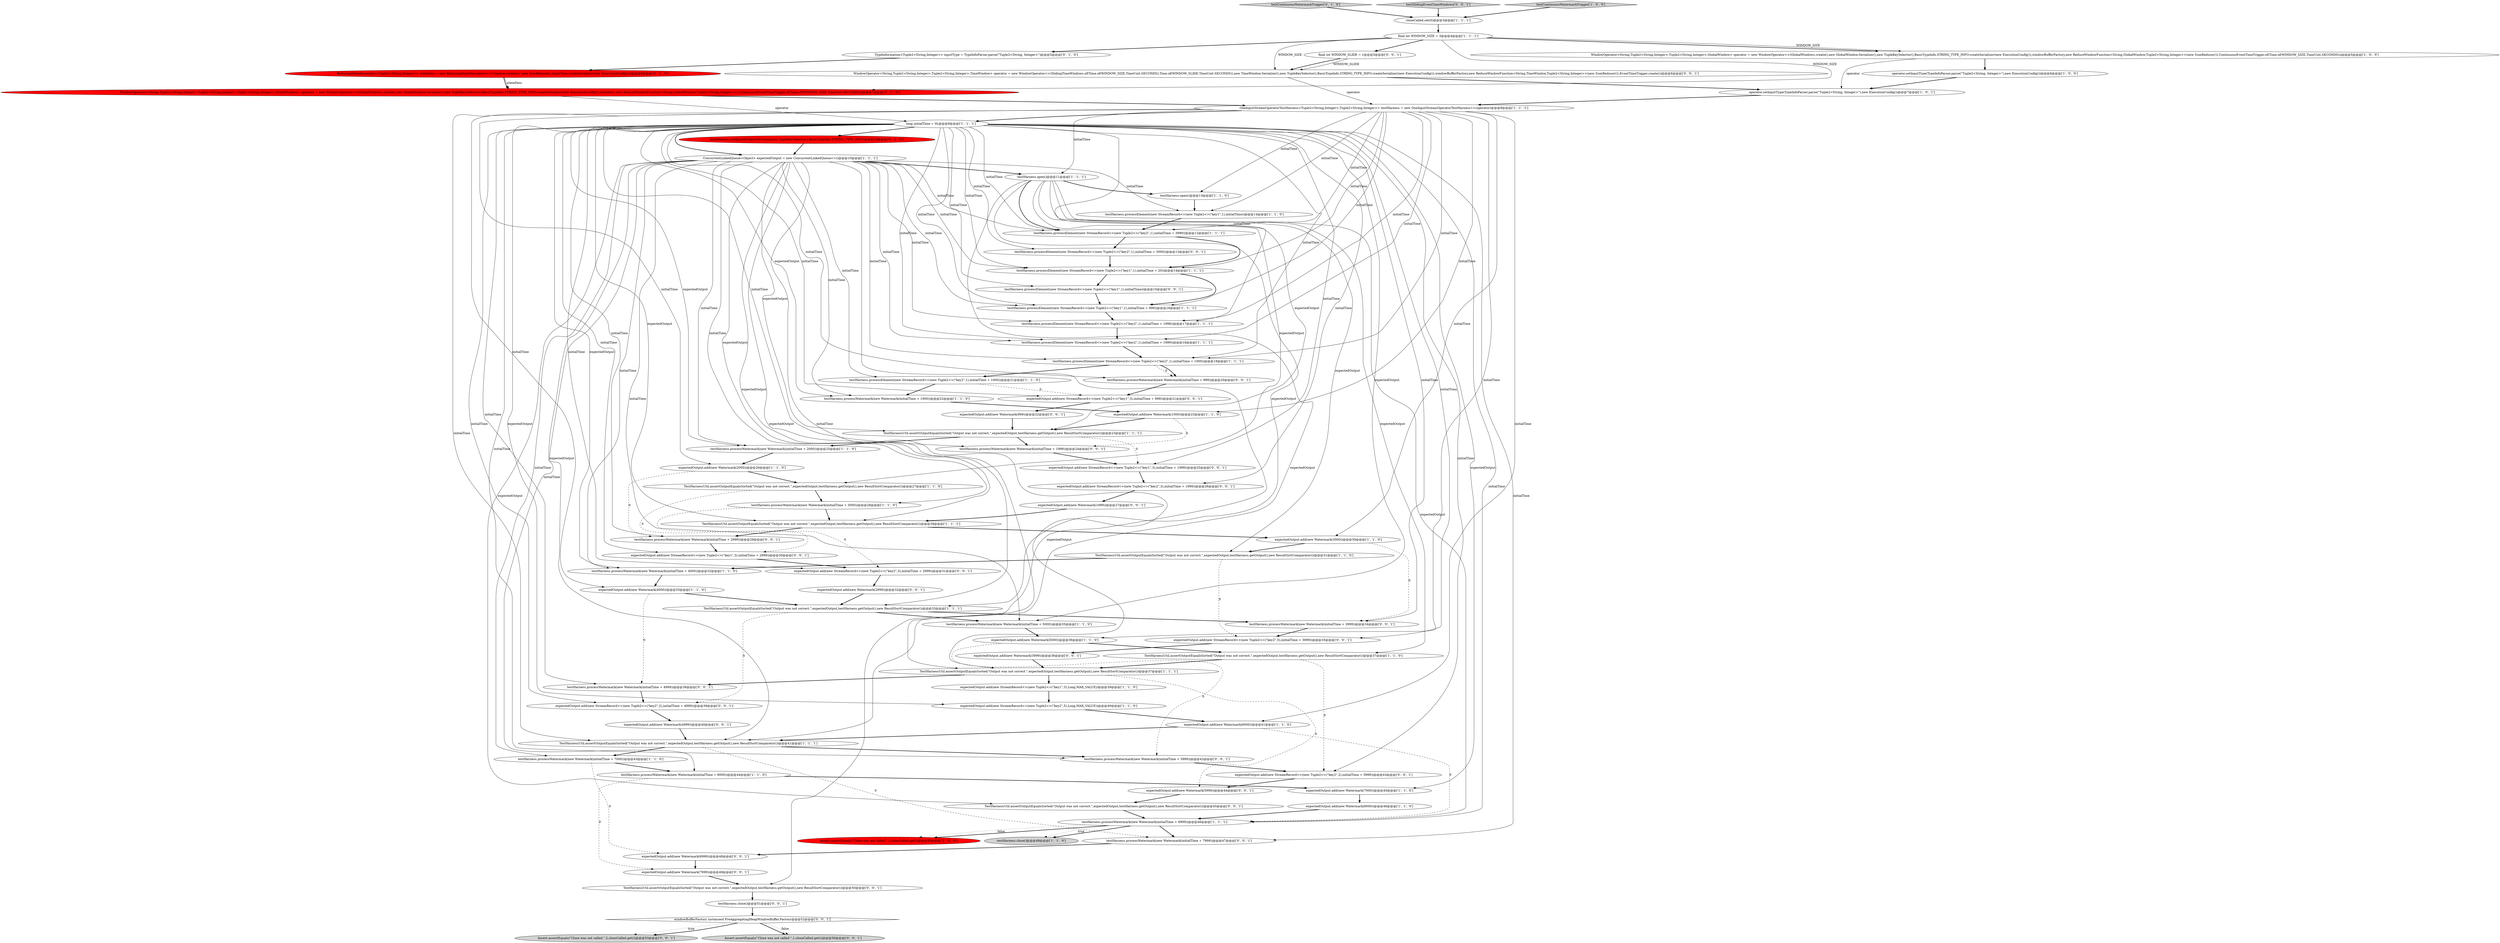 digraph {
77 [style = filled, label = "windowBufferFactory instanceof PreAggregatingHeapWindowBuffer.Factory@@@52@@@['0', '0', '1']", fillcolor = white, shape = diamond image = "AAA0AAABBB3BBB"];
7 [style = filled, label = "WindowOperator<String,Tuple2<String,Integer>,Tuple2<String,Integer>,GlobalWindow> operator = new WindowOperator<>(GlobalWindows.create(),new GlobalWindow.Serializer(),new TupleKeySelector(),BasicTypeInfo.STRING_TYPE_INFO.createSerializer(new ExecutionConfig()),windowBufferFactory,new ReduceWindowFunction<String,GlobalWindow,Tuple2<String,Integer>>(new SumReducer()),ContinuousEventTimeTrigger.of(Time.of(WINDOW_SIZE,TimeUnit.SECONDS)))@@@5@@@['1', '0', '0']", fillcolor = white, shape = ellipse image = "AAA0AAABBB1BBB"];
81 [style = filled, label = "expectedOutput.add(new Watermark(6999))@@@48@@@['0', '0', '1']", fillcolor = white, shape = ellipse image = "AAA0AAABBB3BBB"];
66 [style = filled, label = "Assert.assertEquals(\"Close was not called.\",2,closeCalled.get())@@@53@@@['0', '0', '1']", fillcolor = lightgray, shape = ellipse image = "AAA0AAABBB3BBB"];
75 [style = filled, label = "final int WINDOW_SLIDE = 1@@@5@@@['0', '0', '1']", fillcolor = white, shape = ellipse image = "AAA0AAABBB3BBB"];
2 [style = filled, label = "expectedOutput.add(new Watermark(1000))@@@23@@@['1', '1', '0']", fillcolor = white, shape = ellipse image = "AAA0AAABBB1BBB"];
16 [style = filled, label = "testHarness.open()@@@13@@@['1', '1', '0']", fillcolor = white, shape = ellipse image = "AAA0AAABBB1BBB"];
50 [style = filled, label = "testContinuousWatermarkTrigger['0', '1', '0']", fillcolor = lightgray, shape = diamond image = "AAA0AAABBB2BBB"];
43 [style = filled, label = "OneInputStreamOperatorTestHarness<Tuple2<String,Integer>,Tuple2<String,Integer>> testHarness = new OneInputStreamOperatorTestHarness<>(operator)@@@8@@@['1', '1', '1']", fillcolor = white, shape = ellipse image = "AAA0AAABBB1BBB"];
45 [style = filled, label = "ConcurrentLinkedQueue<Object> expectedOutput = new ConcurrentLinkedQueue<>()@@@10@@@['1', '1', '1']", fillcolor = white, shape = ellipse image = "AAA0AAABBB1BBB"];
46 [style = filled, label = "testHarness.close()@@@48@@@['1', '1', '0']", fillcolor = lightgray, shape = ellipse image = "AAA0AAABBB1BBB"];
9 [style = filled, label = "testHarness.processWatermark(new Watermark(initialTime + 5000))@@@35@@@['1', '1', '0']", fillcolor = white, shape = ellipse image = "AAA0AAABBB1BBB"];
27 [style = filled, label = "TestHarnessUtil.assertOutputEqualsSorted(\"Output was not correct.\",expectedOutput,testHarness.getOutput(),new ResultSortComparator())@@@28@@@['1', '1', '1']", fillcolor = white, shape = ellipse image = "AAA0AAABBB1BBB"];
6 [style = filled, label = "TestHarnessUtil.assertOutputEqualsSorted(\"Output was not correct.\",expectedOutput,testHarness.getOutput(),new ResultSortComparator())@@@37@@@['1', '1', '1']", fillcolor = white, shape = ellipse image = "AAA0AAABBB1BBB"];
30 [style = filled, label = "operator.setInputType(TypeInfoParser.parse(\"Tuple2<String, Integer>\"),new ExecutionConfig())@@@6@@@['1', '0', '0']", fillcolor = white, shape = ellipse image = "AAA0AAABBB1BBB"];
74 [style = filled, label = "Assert.assertEquals(\"Close was not called.\",1,closeCalled.get())@@@56@@@['0', '0', '1']", fillcolor = lightgray, shape = ellipse image = "AAA0AAABBB3BBB"];
57 [style = filled, label = "expectedOutput.add(new StreamRecord<>(new Tuple2<>(\"key1\",3),initialTime + 1999))@@@25@@@['0', '0', '1']", fillcolor = white, shape = ellipse image = "AAA0AAABBB3BBB"];
58 [style = filled, label = "testSlidingEventTimeWindows['0', '0', '1']", fillcolor = lightgray, shape = diamond image = "AAA0AAABBB3BBB"];
26 [style = filled, label = "testHarness.open()@@@11@@@['1', '1', '1']", fillcolor = white, shape = ellipse image = "AAA0AAABBB1BBB"];
0 [style = filled, label = "expectedOutput.add(new StreamRecord<>(new Tuple2<>(\"key2\",5),Long.MAX_VALUE))@@@40@@@['1', '1', '0']", fillcolor = white, shape = ellipse image = "AAA0AAABBB1BBB"];
36 [style = filled, label = "TestHarnessUtil.assertOutputEqualsSorted(\"Output was not correct.\",expectedOutput,testHarness.getOutput(),new ResultSortComparator())@@@31@@@['1', '1', '0']", fillcolor = white, shape = ellipse image = "AAA0AAABBB1BBB"];
44 [style = filled, label = "operator.setInputType(TypeInfoParser.parse(\"Tuple2<String, Integer>\"),new ExecutionConfig())@@@7@@@['1', '0', '1']", fillcolor = white, shape = ellipse image = "AAA0AAABBB1BBB"];
42 [style = filled, label = "expectedOutput.add(new StreamRecord<>(new Tuple2<>(\"key1\",3),Long.MAX_VALUE))@@@39@@@['1', '1', '0']", fillcolor = white, shape = ellipse image = "AAA0AAABBB1BBB"];
34 [style = filled, label = "expectedOutput.add(new Watermark(7000))@@@45@@@['1', '1', '0']", fillcolor = white, shape = ellipse image = "AAA0AAABBB1BBB"];
39 [style = filled, label = "testHarness.processElement(new StreamRecord<>(new Tuple2<>(\"key2\",1),initialTime + 1998))@@@17@@@['1', '1', '1']", fillcolor = white, shape = ellipse image = "AAA0AAABBB1BBB"];
79 [style = filled, label = "expectedOutput.add(new StreamRecord<>(new Tuple2<>(\"key1\",3),initialTime + 2999))@@@30@@@['0', '0', '1']", fillcolor = white, shape = ellipse image = "AAA0AAABBB3BBB"];
19 [style = filled, label = "TestHarnessUtil.assertOutputEqualsSorted(\"Output was not correct.\",expectedOutput,testHarness.getOutput(),new ResultSortComparator())@@@27@@@['1', '1', '0']", fillcolor = white, shape = ellipse image = "AAA0AAABBB1BBB"];
20 [style = filled, label = "Assert.assertEquals(\"Close was not called.\",1,closeCalled.get())@@@50@@@['1', '0', '0']", fillcolor = red, shape = ellipse image = "AAA1AAABBB1BBB"];
33 [style = filled, label = "long initialTime = 0L@@@9@@@['1', '1', '1']", fillcolor = white, shape = ellipse image = "AAA0AAABBB1BBB"];
73 [style = filled, label = "testHarness.processWatermark(new Watermark(initialTime + 5999))@@@42@@@['0', '0', '1']", fillcolor = white, shape = ellipse image = "AAA0AAABBB3BBB"];
11 [style = filled, label = "testHarness.processWatermark(new Watermark(initialTime + 4000))@@@32@@@['1', '1', '0']", fillcolor = white, shape = ellipse image = "AAA0AAABBB1BBB"];
21 [style = filled, label = "testHarness.processWatermark(new Watermark(initialTime + 7000))@@@43@@@['1', '1', '0']", fillcolor = white, shape = ellipse image = "AAA0AAABBB1BBB"];
80 [style = filled, label = "WindowOperator<String,Tuple2<String,Integer>,Tuple2<String,Integer>,TimeWindow> operator = new WindowOperator<>(SlidingTimeWindows.of(Time.of(WINDOW_SIZE,TimeUnit.SECONDS),Time.of(WINDOW_SLIDE,TimeUnit.SECONDS)),new TimeWindow.Serializer(),new TupleKeySelector(),BasicTypeInfo.STRING_TYPE_INFO.createSerializer(new ExecutionConfig()),windowBufferFactory,new ReduceWindowFunction<String,TimeWindow,Tuple2<String,Integer>>(new SumReducer()),EventTimeTrigger.create())@@@6@@@['0', '0', '1']", fillcolor = white, shape = ellipse image = "AAA0AAABBB3BBB"];
32 [style = filled, label = "expectedOutput.add(new Watermark(8000))@@@46@@@['1', '1', '0']", fillcolor = white, shape = ellipse image = "AAA0AAABBB1BBB"];
59 [style = filled, label = "testHarness.processElement(new StreamRecord<>(new Tuple2<>(\"key1\",1),initialTime))@@@15@@@['0', '0', '1']", fillcolor = white, shape = ellipse image = "AAA0AAABBB3BBB"];
69 [style = filled, label = "testHarness.processWatermark(new Watermark(initialTime + 1999))@@@24@@@['0', '0', '1']", fillcolor = white, shape = ellipse image = "AAA0AAABBB3BBB"];
71 [style = filled, label = "testHarness.close()@@@51@@@['0', '0', '1']", fillcolor = white, shape = ellipse image = "AAA0AAABBB3BBB"];
78 [style = filled, label = "expectedOutput.add(new Watermark(1999))@@@27@@@['0', '0', '1']", fillcolor = white, shape = ellipse image = "AAA0AAABBB3BBB"];
41 [style = filled, label = "testHarness.processElement(new StreamRecord<>(new Tuple2<>(\"key1\",1),initialTime + 20))@@@14@@@['1', '1', '1']", fillcolor = white, shape = ellipse image = "AAA0AAABBB1BBB"];
1 [style = filled, label = "testHarness.processWatermark(new Watermark(initialTime + 6999))@@@46@@@['1', '1', '1']", fillcolor = white, shape = ellipse image = "AAA0AAABBB1BBB"];
29 [style = filled, label = "testHarness.processWatermark(new Watermark(initialTime + 3000))@@@28@@@['1', '1', '0']", fillcolor = white, shape = ellipse image = "AAA0AAABBB1BBB"];
28 [style = filled, label = "expectedOutput.add(new Watermark(5000))@@@36@@@['1', '1', '0']", fillcolor = white, shape = ellipse image = "AAA0AAABBB1BBB"];
37 [style = filled, label = "expectedOutput.add(new Watermark(6000))@@@41@@@['1', '1', '0']", fillcolor = white, shape = ellipse image = "AAA0AAABBB1BBB"];
14 [style = filled, label = "testHarness.processWatermark(new Watermark(initialTime + 2000))@@@25@@@['1', '1', '0']", fillcolor = white, shape = ellipse image = "AAA0AAABBB1BBB"];
54 [style = filled, label = "expectedOutput.add(new StreamRecord<>(new Tuple2<>(\"key2\",2),initialTime + 4999))@@@39@@@['0', '0', '1']", fillcolor = white, shape = ellipse image = "AAA0AAABBB3BBB"];
76 [style = filled, label = "testHarness.processWatermark(new Watermark(initialTime + 2999))@@@29@@@['0', '0', '1']", fillcolor = white, shape = ellipse image = "AAA0AAABBB3BBB"];
22 [style = filled, label = "testHarness.processElement(new StreamRecord<>(new Tuple2<>(\"key2\",1),initialTime + 1000))@@@19@@@['1', '1', '1']", fillcolor = white, shape = ellipse image = "AAA0AAABBB1BBB"];
38 [style = filled, label = "final int WINDOW_SIZE = 3@@@4@@@['1', '1', '1']", fillcolor = white, shape = ellipse image = "AAA0AAABBB1BBB"];
23 [style = filled, label = "TestHarnessUtil.assertOutputEqualsSorted(\"Output was not correct.\",expectedOutput,testHarness.getOutput(),new ResultSortComparator())@@@41@@@['1', '1', '1']", fillcolor = white, shape = ellipse image = "AAA0AAABBB1BBB"];
60 [style = filled, label = "testHarness.processWatermark(new Watermark(initialTime + 999))@@@20@@@['0', '0', '1']", fillcolor = white, shape = ellipse image = "AAA0AAABBB3BBB"];
5 [style = filled, label = "testHarness.processElement(new StreamRecord<>(new Tuple2<>(\"key2\",1),initialTime + 1000))@@@21@@@['1', '1', '0']", fillcolor = white, shape = ellipse image = "AAA0AAABBB1BBB"];
61 [style = filled, label = "expectedOutput.add(new StreamRecord<>(new Tuple2<>(\"key2\",3),initialTime + 2999))@@@31@@@['0', '0', '1']", fillcolor = white, shape = ellipse image = "AAA0AAABBB3BBB"];
70 [style = filled, label = "testHarness.processElement(new StreamRecord<>(new Tuple2<>(\"key2\",1),initialTime + 3000))@@@13@@@['0', '0', '1']", fillcolor = white, shape = ellipse image = "AAA0AAABBB3BBB"];
15 [style = filled, label = "closeCalled.set(0)@@@3@@@['1', '1', '1']", fillcolor = white, shape = ellipse image = "AAA0AAABBB1BBB"];
52 [style = filled, label = "testHarness.processWatermark(new Watermark(initialTime + 7999))@@@47@@@['0', '0', '1']", fillcolor = white, shape = ellipse image = "AAA0AAABBB3BBB"];
56 [style = filled, label = "testHarness.processWatermark(new Watermark(initialTime + 4999))@@@38@@@['0', '0', '1']", fillcolor = white, shape = ellipse image = "AAA0AAABBB3BBB"];
68 [style = filled, label = "expectedOutput.add(new Watermark(5999))@@@44@@@['0', '0', '1']", fillcolor = white, shape = ellipse image = "AAA0AAABBB3BBB"];
8 [style = filled, label = "expectedOutput.add(new Watermark(4000))@@@33@@@['1', '1', '0']", fillcolor = white, shape = ellipse image = "AAA0AAABBB1BBB"];
40 [style = filled, label = "TestHarnessUtil.assertOutputEqualsSorted(\"Output was not correct.\",expectedOutput,testHarness.getOutput(),new ResultSortComparator())@@@37@@@['1', '1', '0']", fillcolor = white, shape = ellipse image = "AAA0AAABBB1BBB"];
72 [style = filled, label = "expectedOutput.add(new StreamRecord<>(new Tuple2<>(\"key1\",3),initialTime + 999))@@@21@@@['0', '0', '1']", fillcolor = white, shape = ellipse image = "AAA0AAABBB3BBB"];
12 [style = filled, label = "TestHarnessUtil.assertOutputEqualsSorted(\"Output was not correct.\",expectedOutput,testHarness.getOutput(),new ResultSortComparator())@@@23@@@['1', '1', '1']", fillcolor = white, shape = ellipse image = "AAA0AAABBB1BBB"];
64 [style = filled, label = "TestHarnessUtil.assertOutputEqualsSorted(\"Output was not correct.\",expectedOutput,testHarness.getOutput(),new ResultSortComparator())@@@45@@@['0', '0', '1']", fillcolor = white, shape = ellipse image = "AAA0AAABBB3BBB"];
65 [style = filled, label = "expectedOutput.add(new Watermark(2999))@@@32@@@['0', '0', '1']", fillcolor = white, shape = ellipse image = "AAA0AAABBB3BBB"];
53 [style = filled, label = "testHarness.processWatermark(new Watermark(initialTime + 3999))@@@34@@@['0', '0', '1']", fillcolor = white, shape = ellipse image = "AAA0AAABBB3BBB"];
18 [style = filled, label = "testContinuousWatermarkTrigger['1', '0', '0']", fillcolor = lightgray, shape = diamond image = "AAA0AAABBB1BBB"];
24 [style = filled, label = "testHarness.processWatermark(new Watermark(initialTime + 1000))@@@22@@@['1', '1', '0']", fillcolor = white, shape = ellipse image = "AAA0AAABBB1BBB"];
25 [style = filled, label = "expectedOutput.add(new Watermark(2000))@@@26@@@['1', '1', '0']", fillcolor = white, shape = ellipse image = "AAA0AAABBB1BBB"];
85 [style = filled, label = "expectedOutput.add(new Watermark(4999))@@@40@@@['0', '0', '1']", fillcolor = white, shape = ellipse image = "AAA0AAABBB3BBB"];
10 [style = filled, label = "testHarness.processElement(new StreamRecord<>(new Tuple2<>(\"key1\",1),initialTime))@@@14@@@['1', '1', '0']", fillcolor = white, shape = ellipse image = "AAA0AAABBB1BBB"];
51 [style = filled, label = "testHarness.configureForKeyedStream(new TupleKeySelector(),BasicTypeInfo.STRING_TYPE_INFO)@@@10@@@['0', '1', '0']", fillcolor = red, shape = ellipse image = "AAA1AAABBB2BBB"];
35 [style = filled, label = "expectedOutput.add(new Watermark(3000))@@@30@@@['1', '1', '0']", fillcolor = white, shape = ellipse image = "AAA0AAABBB1BBB"];
13 [style = filled, label = "testHarness.processElement(new StreamRecord<>(new Tuple2<>(\"key2\",1),initialTime + 1999))@@@18@@@['1', '1', '1']", fillcolor = white, shape = ellipse image = "AAA0AAABBB1BBB"];
62 [style = filled, label = "expectedOutput.add(new Watermark(3999))@@@36@@@['0', '0', '1']", fillcolor = white, shape = ellipse image = "AAA0AAABBB3BBB"];
67 [style = filled, label = "expectedOutput.add(new StreamRecord<>(new Tuple2<>(\"key2\",3),initialTime + 1999))@@@26@@@['0', '0', '1']", fillcolor = white, shape = ellipse image = "AAA0AAABBB3BBB"];
4 [style = filled, label = "testHarness.processWatermark(new Watermark(initialTime + 8000))@@@44@@@['1', '1', '0']", fillcolor = white, shape = ellipse image = "AAA0AAABBB1BBB"];
17 [style = filled, label = "testHarness.processElement(new StreamRecord<>(new Tuple2<>(\"key1\",1),initialTime + 999))@@@16@@@['1', '1', '1']", fillcolor = white, shape = ellipse image = "AAA0AAABBB1BBB"];
3 [style = filled, label = "TestHarnessUtil.assertOutputEqualsSorted(\"Output was not correct.\",expectedOutput,testHarness.getOutput(),new ResultSortComparator())@@@33@@@['1', '1', '1']", fillcolor = white, shape = ellipse image = "AAA0AAABBB1BBB"];
31 [style = filled, label = "testHarness.processElement(new StreamRecord<>(new Tuple2<>(\"key2\",1),initialTime + 3999))@@@12@@@['1', '1', '1']", fillcolor = white, shape = ellipse image = "AAA0AAABBB1BBB"];
83 [style = filled, label = "expectedOutput.add(new Watermark(7999))@@@49@@@['0', '0', '1']", fillcolor = white, shape = ellipse image = "AAA0AAABBB3BBB"];
63 [style = filled, label = "expectedOutput.add(new StreamRecord<>(new Tuple2<>(\"key2\",5),initialTime + 3999))@@@35@@@['0', '0', '1']", fillcolor = white, shape = ellipse image = "AAA0AAABBB3BBB"];
55 [style = filled, label = "expectedOutput.add(new Watermark(999))@@@22@@@['0', '0', '1']", fillcolor = white, shape = ellipse image = "AAA0AAABBB3BBB"];
48 [style = filled, label = "TypeInformation<Tuple2<String,Integer>> inputType = TypeInfoParser.parse(\"Tuple2<String, Integer>\")@@@5@@@['0', '1', '0']", fillcolor = white, shape = ellipse image = "AAA0AAABBB2BBB"];
49 [style = filled, label = "ReducingStateDescriptor<Tuple2<String,Integer>> stateDesc = new ReducingStateDescriptor<>(\"window-contents\",new SumReducer(),inputType.createSerializer(new ExecutionConfig()))@@@6@@@['0', '1', '0']", fillcolor = red, shape = ellipse image = "AAA1AAABBB2BBB"];
82 [style = filled, label = "expectedOutput.add(new StreamRecord<>(new Tuple2<>(\"key2\",2),initialTime + 5999))@@@43@@@['0', '0', '1']", fillcolor = white, shape = ellipse image = "AAA0AAABBB3BBB"];
84 [style = filled, label = "TestHarnessUtil.assertOutputEqualsSorted(\"Output was not correct.\",expectedOutput,testHarness.getOutput(),new ResultSortComparator())@@@50@@@['0', '0', '1']", fillcolor = white, shape = ellipse image = "AAA0AAABBB3BBB"];
47 [style = filled, label = "WindowOperator<String,Tuple2<String,Integer>,Tuple2<String,Integer>,Tuple2<String,Integer>,GlobalWindow> operator = new WindowOperator<>(GlobalWindows.create(),new GlobalWindow.Serializer(),new TupleKeySelector(),BasicTypeInfo.STRING_TYPE_INFO.createSerializer(new ExecutionConfig()),stateDesc,new ReduceWindowFunction<String,GlobalWindow,Tuple2<String,Integer>>(),ContinuousEventTimeTrigger.of(Time.of(WINDOW_SIZE,TimeUnit.SECONDS)))@@@7@@@['0', '1', '0']", fillcolor = red, shape = ellipse image = "AAA1AAABBB2BBB"];
78->27 [style = bold, label=""];
83->84 [style = bold, label=""];
73->82 [style = bold, label=""];
45->84 [style = solid, label="expectedOutput"];
77->66 [style = dotted, label="true"];
14->25 [style = bold, label=""];
43->35 [style = solid, label="initialTime"];
40->6 [style = bold, label=""];
33->72 [style = solid, label="initialTime"];
33->53 [style = solid, label="initialTime"];
7->30 [style = bold, label=""];
81->83 [style = bold, label=""];
38->47 [style = solid, label="WINDOW_SIZE"];
53->63 [style = bold, label=""];
22->60 [style = dashed, label="0"];
49->47 [style = solid, label="stateDesc"];
1->20 [style = bold, label=""];
75->80 [style = solid, label="WINDOW_SLIDE"];
45->24 [style = solid, label="initialTime"];
33->41 [style = solid, label="initialTime"];
1->20 [style = dotted, label="false"];
33->27 [style = solid, label="expectedOutput"];
43->37 [style = solid, label="initialTime"];
33->17 [style = solid, label="initialTime"];
36->11 [style = bold, label=""];
45->29 [style = solid, label="initialTime"];
33->52 [style = solid, label="initialTime"];
56->54 [style = bold, label=""];
47->33 [style = solid, label="operator"];
1->46 [style = bold, label=""];
22->60 [style = bold, label=""];
33->70 [style = solid, label="initialTime"];
23->73 [style = bold, label=""];
62->6 [style = bold, label=""];
23->52 [style = dashed, label="0"];
57->67 [style = bold, label=""];
82->68 [style = bold, label=""];
33->31 [style = solid, label="initialTime"];
38->7 [style = bold, label=""];
33->73 [style = solid, label="initialTime"];
25->19 [style = bold, label=""];
45->17 [style = solid, label="initialTime"];
43->25 [style = solid, label="initialTime"];
79->61 [style = bold, label=""];
33->45 [style = bold, label=""];
34->32 [style = bold, label=""];
43->16 [style = solid, label="initialTime"];
33->1 [style = solid, label="initialTime"];
13->22 [style = bold, label=""];
27->76 [style = bold, label=""];
43->13 [style = solid, label="initialTime"];
45->4 [style = solid, label="initialTime"];
64->1 [style = bold, label=""];
33->76 [style = solid, label="initialTime"];
55->12 [style = bold, label=""];
45->31 [style = solid, label="initialTime"];
26->36 [style = solid, label="expectedOutput"];
45->23 [style = solid, label="expectedOutput"];
3->54 [style = dashed, label="0"];
15->38 [style = bold, label=""];
48->49 [style = bold, label=""];
6->68 [style = dashed, label="0"];
10->31 [style = bold, label=""];
33->79 [style = solid, label="initialTime"];
33->69 [style = solid, label="initialTime"];
18->15 [style = bold, label=""];
33->0 [style = solid, label="expectedOutput"];
31->70 [style = bold, label=""];
77->74 [style = bold, label=""];
33->59 [style = solid, label="initialTime"];
47->43 [style = bold, label=""];
41->59 [style = bold, label=""];
22->5 [style = bold, label=""];
43->17 [style = solid, label="initialTime"];
45->41 [style = solid, label="initialTime"];
3->53 [style = bold, label=""];
26->19 [style = solid, label="expectedOutput"];
45->10 [style = solid, label="initialTime"];
54->85 [style = bold, label=""];
26->12 [style = solid, label="expectedOutput"];
38->80 [style = solid, label="WINDOW_SIZE"];
26->16 [style = bold, label=""];
29->27 [style = bold, label=""];
45->13 [style = solid, label="initialTime"];
33->57 [style = solid, label="initialTime"];
63->62 [style = bold, label=""];
37->1 [style = dashed, label="0"];
2->69 [style = dashed, label="0"];
33->9 [style = solid, label="expectedOutput"];
17->39 [style = bold, label=""];
52->81 [style = bold, label=""];
12->14 [style = bold, label=""];
80->43 [style = solid, label="operator"];
31->41 [style = bold, label=""];
43->28 [style = solid, label="initialTime"];
5->72 [style = dashed, label="0"];
43->33 [style = bold, label=""];
11->8 [style = bold, label=""];
58->15 [style = bold, label=""];
45->6 [style = solid, label="initialTime"];
30->44 [style = bold, label=""];
21->4 [style = bold, label=""];
72->55 [style = bold, label=""];
45->14 [style = solid, label="initialTime"];
1->52 [style = bold, label=""];
45->12 [style = solid, label="expectedOutput"];
61->65 [style = bold, label=""];
39->13 [style = bold, label=""];
43->10 [style = solid, label="initialTime"];
19->29 [style = bold, label=""];
45->21 [style = solid, label="initialTime"];
36->63 [style = dashed, label="0"];
8->3 [style = bold, label=""];
6->42 [style = bold, label=""];
40->82 [style = dashed, label="0"];
45->6 [style = solid, label="expectedOutput"];
67->78 [style = bold, label=""];
33->34 [style = solid, label="expectedOutput"];
38->48 [style = bold, label=""];
43->41 [style = solid, label="initialTime"];
26->40 [style = solid, label="expectedOutput"];
33->14 [style = solid, label="expectedOutput"];
38->7 [style = solid, label="WINDOW_SIZE"];
33->61 [style = solid, label="initialTime"];
27->35 [style = bold, label=""];
42->0 [style = bold, label=""];
29->61 [style = dashed, label="0"];
80->44 [style = bold, label=""];
1->46 [style = dotted, label="true"];
9->28 [style = bold, label=""];
3->9 [style = bold, label=""];
77->66 [style = bold, label=""];
12->69 [style = bold, label=""];
26->1 [style = solid, label="expectedOutput"];
26->31 [style = bold, label=""];
45->27 [style = solid, label="expectedOutput"];
7->44 [style = solid, label="operator"];
6->56 [style = bold, label=""];
25->76 [style = dashed, label="0"];
51->45 [style = bold, label=""];
60->72 [style = bold, label=""];
43->26 [style = solid, label="initialTime"];
4->83 [style = dashed, label="0"];
5->24 [style = bold, label=""];
32->1 [style = bold, label=""];
84->71 [style = bold, label=""];
45->11 [style = solid, label="initialTime"];
33->63 [style = solid, label="initialTime"];
43->2 [style = solid, label="initialTime"];
50->15 [style = bold, label=""];
85->23 [style = bold, label=""];
45->5 [style = solid, label="initialTime"];
4->34 [style = bold, label=""];
33->54 [style = solid, label="initialTime"];
38->75 [style = bold, label=""];
59->17 [style = bold, label=""];
68->64 [style = bold, label=""];
28->73 [style = dashed, label="0"];
75->80 [style = bold, label=""];
45->64 [style = solid, label="expectedOutput"];
65->3 [style = bold, label=""];
33->24 [style = solid, label="expectedOutput"];
28->40 [style = bold, label=""];
0->37 [style = bold, label=""];
24->2 [style = bold, label=""];
16->10 [style = bold, label=""];
33->11 [style = solid, label="expectedOutput"];
12->57 [style = dashed, label="0"];
43->8 [style = solid, label="initialTime"];
69->57 [style = bold, label=""];
26->23 [style = solid, label="expectedOutput"];
43->39 [style = solid, label="initialTime"];
43->31 [style = solid, label="initialTime"];
19->79 [style = dashed, label="0"];
37->23 [style = bold, label=""];
43->22 [style = solid, label="initialTime"];
44->43 [style = bold, label=""];
2->12 [style = bold, label=""];
33->60 [style = solid, label="initialTime"];
33->56 [style = solid, label="initialTime"];
49->47 [style = bold, label=""];
26->3 [style = solid, label="expectedOutput"];
43->23 [style = solid, label="initialTime"];
33->39 [style = solid, label="initialTime"];
8->56 [style = dashed, label="0"];
41->17 [style = bold, label=""];
70->41 [style = bold, label=""];
33->51 [style = bold, label=""];
71->77 [style = bold, label=""];
23->21 [style = bold, label=""];
77->74 [style = dotted, label="false"];
33->67 [style = solid, label="initialTime"];
33->13 [style = solid, label="initialTime"];
45->26 [style = bold, label=""];
76->79 [style = bold, label=""];
33->82 [style = solid, label="initialTime"];
35->36 [style = bold, label=""];
45->39 [style = solid, label="initialTime"];
45->22 [style = solid, label="initialTime"];
45->9 [style = solid, label="initialTime"];
33->22 [style = solid, label="initialTime"];
45->3 [style = solid, label="expectedOutput"];
21->81 [style = dashed, label="0"];
35->53 [style = dashed, label="0"];
}

